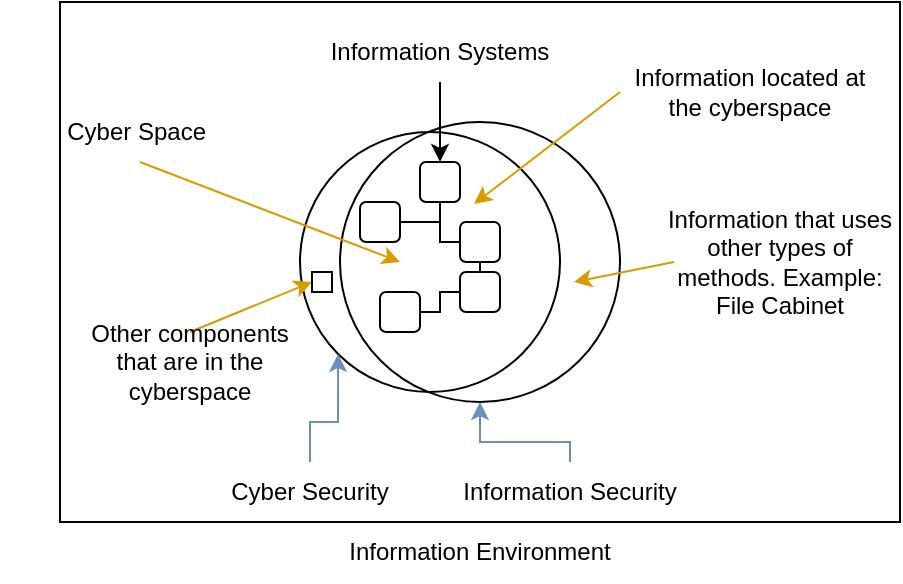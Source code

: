 <mxfile version="20.2.7" type="device"><diagram id="JOZJsLc27Bp4NBXtW4Sn" name="Page-1"><mxGraphModel dx="1426" dy="741" grid="1" gridSize="10" guides="1" tooltips="1" connect="1" arrows="1" fold="1" page="1" pageScale="1" pageWidth="827" pageHeight="1169" math="0" shadow="0"><root><mxCell id="0"/><mxCell id="1" parent="0"/><mxCell id="5YXoKdeWOWNuNWRPF5CU-14" value="" style="rounded=0;whiteSpace=wrap;html=1;fillColor=none;" parent="1" vertex="1"><mxGeometry x="30" y="100" width="420" height="260" as="geometry"/></mxCell><mxCell id="5YXoKdeWOWNuNWRPF5CU-1" value="" style="ellipse;whiteSpace=wrap;html=1;aspect=fixed;fillColor=none;" parent="1" vertex="1"><mxGeometry x="150" y="165" width="130" height="130" as="geometry"/></mxCell><mxCell id="5YXoKdeWOWNuNWRPF5CU-2" value="" style="ellipse;whiteSpace=wrap;html=1;aspect=fixed;fillColor=none;" parent="1" vertex="1"><mxGeometry x="170" y="160" width="140" height="140" as="geometry"/></mxCell><mxCell id="5YXoKdeWOWNuNWRPF5CU-6" style="edgeStyle=orthogonalEdgeStyle;rounded=0;orthogonalLoop=1;jettySize=auto;html=1;entryX=0.5;entryY=1;entryDx=0;entryDy=0;fillColor=#dae8fc;strokeColor=#6c8ebf;" parent="1" source="5YXoKdeWOWNuNWRPF5CU-3" target="5YXoKdeWOWNuNWRPF5CU-2" edge="1"><mxGeometry relative="1" as="geometry"><Array as="points"><mxPoint x="285" y="320"/><mxPoint x="240" y="320"/></Array></mxGeometry></mxCell><mxCell id="5YXoKdeWOWNuNWRPF5CU-3" value="Information Security" style="text;html=1;strokeColor=none;fillColor=none;align=center;verticalAlign=middle;whiteSpace=wrap;rounded=0;" parent="1" vertex="1"><mxGeometry x="230" y="330" width="110" height="30" as="geometry"/></mxCell><mxCell id="5YXoKdeWOWNuNWRPF5CU-45" style="edgeStyle=orthogonalEdgeStyle;rounded=0;orthogonalLoop=1;jettySize=auto;html=1;entryX=0;entryY=1;entryDx=0;entryDy=0;endArrow=classic;endFill=1;fillColor=#dae8fc;strokeColor=#6c8ebf;" parent="1" source="5YXoKdeWOWNuNWRPF5CU-4" target="5YXoKdeWOWNuNWRPF5CU-1" edge="1"><mxGeometry relative="1" as="geometry"/></mxCell><mxCell id="5YXoKdeWOWNuNWRPF5CU-4" value="Cyber Security" style="text;html=1;strokeColor=none;fillColor=none;align=center;verticalAlign=middle;whiteSpace=wrap;rounded=0;" parent="1" vertex="1"><mxGeometry x="100" y="330" width="110" height="30" as="geometry"/></mxCell><mxCell id="5YXoKdeWOWNuNWRPF5CU-31" style="edgeStyle=orthogonalEdgeStyle;rounded=0;orthogonalLoop=1;jettySize=auto;html=1;entryX=0.5;entryY=0;entryDx=0;entryDy=0;" parent="1" source="5YXoKdeWOWNuNWRPF5CU-7" target="5YXoKdeWOWNuNWRPF5CU-27" edge="1"><mxGeometry relative="1" as="geometry"/></mxCell><mxCell id="5YXoKdeWOWNuNWRPF5CU-7" value="Information Systems" style="text;html=1;strokeColor=none;fillColor=none;align=center;verticalAlign=middle;whiteSpace=wrap;rounded=0;" parent="1" vertex="1"><mxGeometry x="140" y="110" width="160" height="30" as="geometry"/></mxCell><mxCell id="5YXoKdeWOWNuNWRPF5CU-12" value="Information that uses other types of methods. Example: File Cabinet" style="text;html=1;strokeColor=none;fillColor=none;align=center;verticalAlign=middle;whiteSpace=wrap;rounded=0;" parent="1" vertex="1"><mxGeometry x="330" y="215" width="120" height="30" as="geometry"/></mxCell><mxCell id="5YXoKdeWOWNuNWRPF5CU-13" value="" style="endArrow=classic;html=1;rounded=0;exitX=0;exitY=0.5;exitDx=0;exitDy=0;fillColor=#ffe6cc;strokeColor=#d79b00;" parent="1" edge="1"><mxGeometry width="50" height="50" relative="1" as="geometry"><mxPoint x="337" y="230" as="sourcePoint"/><mxPoint x="287" y="240" as="targetPoint"/><Array as="points"><mxPoint x="287" y="240"/></Array></mxGeometry></mxCell><mxCell id="5YXoKdeWOWNuNWRPF5CU-16" value="Information Environment" style="text;html=1;strokeColor=none;fillColor=none;align=center;verticalAlign=middle;whiteSpace=wrap;rounded=0;" parent="1" vertex="1"><mxGeometry x="170" y="360" width="140" height="30" as="geometry"/></mxCell><mxCell id="5YXoKdeWOWNuNWRPF5CU-20" value="Cyber Space&amp;nbsp;" style="text;html=1;strokeColor=none;fillColor=none;align=center;verticalAlign=middle;whiteSpace=wrap;rounded=0;" parent="1" vertex="1"><mxGeometry y="150" width="140" height="30" as="geometry"/></mxCell><mxCell id="5YXoKdeWOWNuNWRPF5CU-21" value="" style="endArrow=classic;html=1;rounded=0;exitX=0.5;exitY=1;exitDx=0;exitDy=0;fillColor=#ffe6cc;strokeColor=#d79b00;" parent="1" source="5YXoKdeWOWNuNWRPF5CU-20" edge="1"><mxGeometry width="50" height="50" relative="1" as="geometry"><mxPoint x="150" y="280" as="sourcePoint"/><mxPoint x="200" y="230" as="targetPoint"/></mxGeometry></mxCell><mxCell id="5YXoKdeWOWNuNWRPF5CU-24" value="" style="rounded=1;whiteSpace=wrap;html=1;fillColor=none;" parent="1" vertex="1"><mxGeometry x="230" y="235" width="20" height="20" as="geometry"/></mxCell><mxCell id="5YXoKdeWOWNuNWRPF5CU-37" style="edgeStyle=orthogonalEdgeStyle;rounded=0;orthogonalLoop=1;jettySize=auto;html=1;exitX=0.5;exitY=1;exitDx=0;exitDy=0;entryX=0.5;entryY=0;entryDx=0;entryDy=0;endArrow=none;endFill=0;" parent="1" source="5YXoKdeWOWNuNWRPF5CU-25" target="5YXoKdeWOWNuNWRPF5CU-24" edge="1"><mxGeometry relative="1" as="geometry"/></mxCell><mxCell id="5YXoKdeWOWNuNWRPF5CU-25" value="" style="rounded=1;whiteSpace=wrap;html=1;fillColor=none;" parent="1" vertex="1"><mxGeometry x="230" y="210" width="20" height="20" as="geometry"/></mxCell><mxCell id="5YXoKdeWOWNuNWRPF5CU-38" style="edgeStyle=orthogonalEdgeStyle;rounded=0;orthogonalLoop=1;jettySize=auto;html=1;exitX=1;exitY=0.5;exitDx=0;exitDy=0;entryX=0;entryY=0.5;entryDx=0;entryDy=0;endArrow=none;endFill=0;" parent="1" source="5YXoKdeWOWNuNWRPF5CU-26" target="5YXoKdeWOWNuNWRPF5CU-24" edge="1"><mxGeometry relative="1" as="geometry"><Array as="points"><mxPoint x="220" y="255"/><mxPoint x="220" y="245"/></Array></mxGeometry></mxCell><mxCell id="5YXoKdeWOWNuNWRPF5CU-26" value="" style="rounded=1;whiteSpace=wrap;html=1;fillColor=none;" parent="1" vertex="1"><mxGeometry x="190" y="245" width="20" height="20" as="geometry"/></mxCell><mxCell id="5YXoKdeWOWNuNWRPF5CU-36" style="edgeStyle=orthogonalEdgeStyle;rounded=0;orthogonalLoop=1;jettySize=auto;html=1;entryX=0;entryY=0.5;entryDx=0;entryDy=0;endArrow=none;endFill=0;" parent="1" source="5YXoKdeWOWNuNWRPF5CU-27" target="5YXoKdeWOWNuNWRPF5CU-25" edge="1"><mxGeometry relative="1" as="geometry"/></mxCell><mxCell id="5YXoKdeWOWNuNWRPF5CU-27" value="" style="rounded=1;whiteSpace=wrap;html=1;fillColor=none;" parent="1" vertex="1"><mxGeometry x="210" y="180" width="20" height="20" as="geometry"/></mxCell><mxCell id="5YXoKdeWOWNuNWRPF5CU-35" style="edgeStyle=orthogonalEdgeStyle;rounded=0;orthogonalLoop=1;jettySize=auto;html=1;entryX=0.5;entryY=1;entryDx=0;entryDy=0;endArrow=none;endFill=0;" parent="1" source="5YXoKdeWOWNuNWRPF5CU-29" target="5YXoKdeWOWNuNWRPF5CU-27" edge="1"><mxGeometry relative="1" as="geometry"/></mxCell><mxCell id="5YXoKdeWOWNuNWRPF5CU-29" value="" style="rounded=1;whiteSpace=wrap;html=1;fillColor=none;" parent="1" vertex="1"><mxGeometry x="180" y="200" width="20" height="20" as="geometry"/></mxCell><mxCell id="5YXoKdeWOWNuNWRPF5CU-33" value="" style="endArrow=classic;html=1;rounded=0;exitX=0;exitY=0.5;exitDx=0;exitDy=0;fillColor=#ffe6cc;strokeColor=#d79b00;" parent="1" source="5YXoKdeWOWNuNWRPF5CU-34" edge="1"><mxGeometry width="50" height="50" relative="1" as="geometry"><mxPoint x="287" y="191" as="sourcePoint"/><mxPoint x="237" y="201" as="targetPoint"/><Array as="points"><mxPoint x="237" y="201"/></Array></mxGeometry></mxCell><mxCell id="5YXoKdeWOWNuNWRPF5CU-34" value="Information located at the cyberspace" style="text;html=1;strokeColor=none;fillColor=none;align=center;verticalAlign=middle;whiteSpace=wrap;rounded=0;" parent="1" vertex="1"><mxGeometry x="310" y="130" width="130" height="30" as="geometry"/></mxCell><mxCell id="5YXoKdeWOWNuNWRPF5CU-39" value="" style="endArrow=classic;html=1;rounded=0;exitX=0.5;exitY=0;exitDx=0;exitDy=0;fillColor=#ffe6cc;strokeColor=#d79b00;entryX=0;entryY=0.5;entryDx=0;entryDy=0;" parent="1" source="5YXoKdeWOWNuNWRPF5CU-41" target="5YXoKdeWOWNuNWRPF5CU-44" edge="1"><mxGeometry width="50" height="50" relative="1" as="geometry"><mxPoint x="39" y="195" as="sourcePoint"/><mxPoint x="169" y="245" as="targetPoint"/></mxGeometry></mxCell><mxCell id="5YXoKdeWOWNuNWRPF5CU-41" value="Other components that are in the cyberspace" style="text;html=1;strokeColor=none;fillColor=none;align=center;verticalAlign=middle;whiteSpace=wrap;rounded=0;" parent="1" vertex="1"><mxGeometry x="40" y="265" width="110" height="30" as="geometry"/></mxCell><mxCell id="5YXoKdeWOWNuNWRPF5CU-44" value="" style="rounded=1;whiteSpace=wrap;html=1;fillColor=none;arcSize=0;" parent="1" vertex="1"><mxGeometry x="156" y="235" width="10" height="10" as="geometry"/></mxCell></root></mxGraphModel></diagram></mxfile>